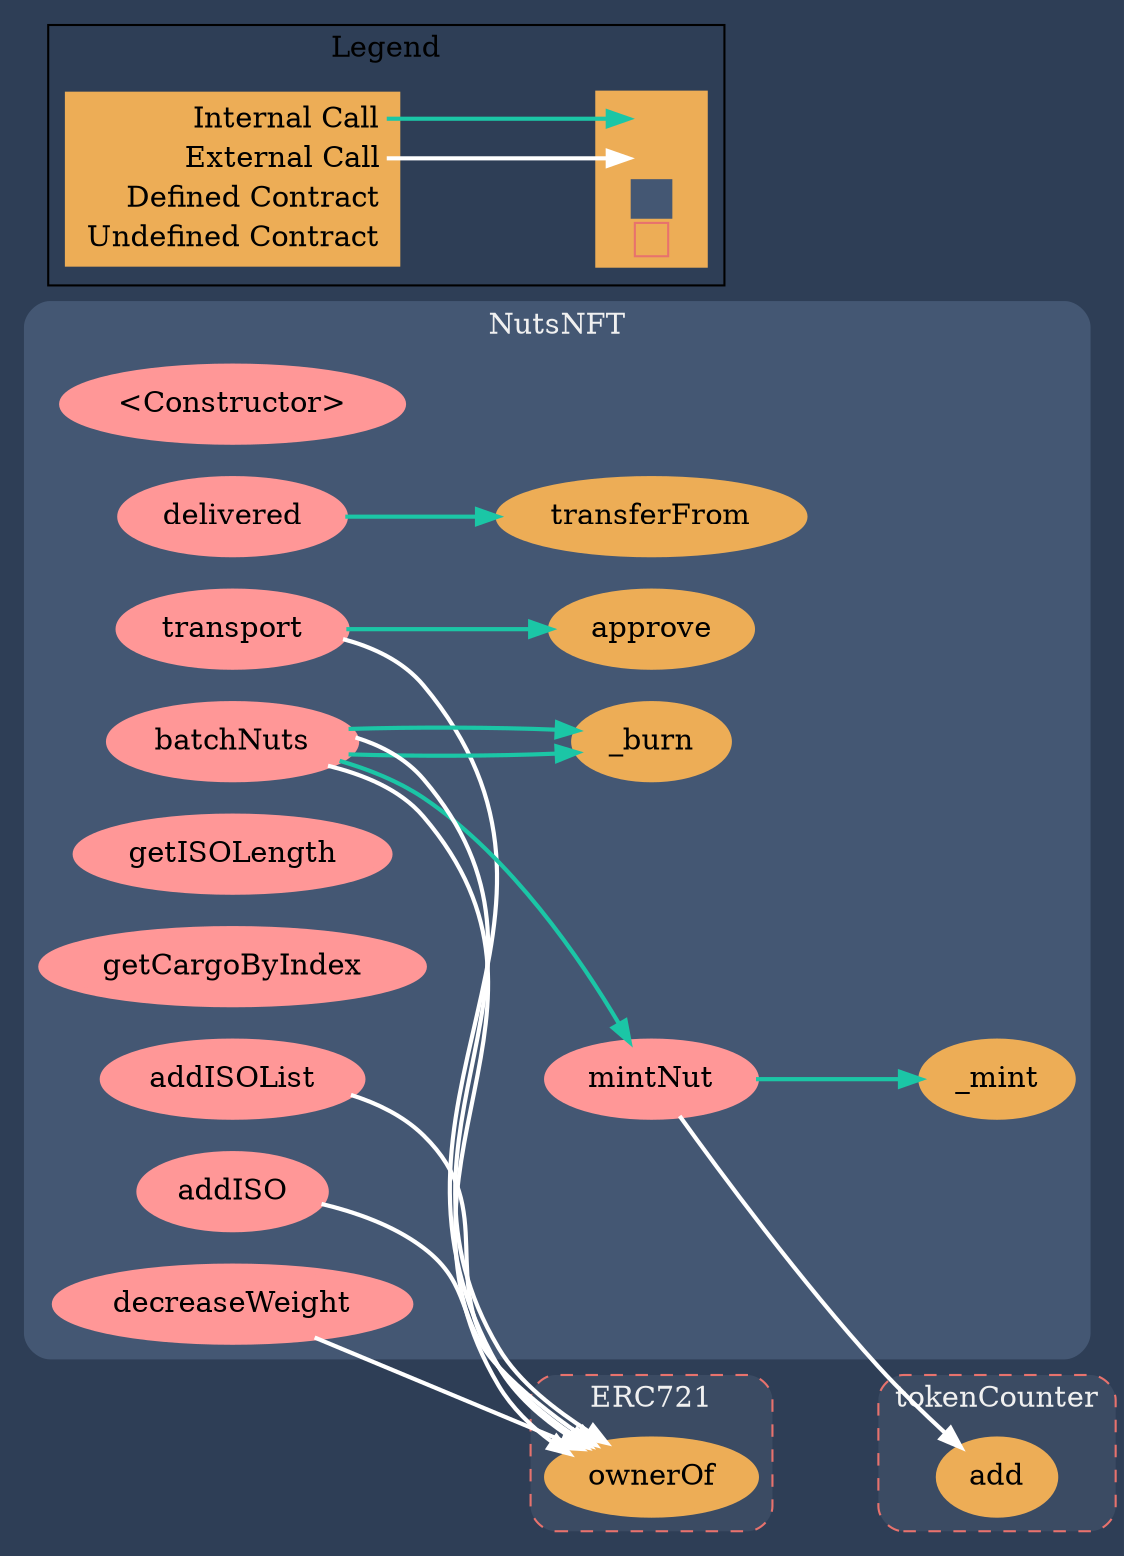 digraph G {
  graph [ ratio = "auto", page = "100", compound =true, bgcolor = "#2e3e56" ];
  node [ style = "filled", fillcolor = "#edad56", color = "#edad56", penwidth =3 ];
  edge [ color = "#fcfcfc", penwidth =2, fontname = "helvetica Neue Ultra Light" ];
subgraph "clusterNutsNFT" {
  graph [ label = "NutsNFT", color = "#445773", fontcolor = "#f0f0f0", style = "rounded", bgcolor = "#445773" ];
  "NutsNFT.<Constructor>" [ label = "<Constructor>", color = "#FF9797", fillcolor = "#FF9797" ];
  "NutsNFT.mintNut" [ label = "mintNut", color = "#FF9797", fillcolor = "#FF9797" ];
  "NutsNFT.decreaseWeight" [ label = "decreaseWeight", color = "#FF9797", fillcolor = "#FF9797" ];
  "NutsNFT.addISOList" [ label = "addISOList", color = "#FF9797", fillcolor = "#FF9797" ];
  "NutsNFT.addISO" [ label = "addISO", color = "#FF9797", fillcolor = "#FF9797" ];
  "NutsNFT.getISOLength" [ label = "getISOLength", color = "#FF9797", fillcolor = "#FF9797" ];
  "NutsNFT.getCargoByIndex" [ label = "getCargoByIndex", color = "#FF9797", fillcolor = "#FF9797" ];
  "NutsNFT.transport" [ label = "transport", color = "#FF9797", fillcolor = "#FF9797" ];
  "NutsNFT.delivered" [ label = "delivered", color = "#FF9797", fillcolor = "#FF9797" ];
  "NutsNFT.batchNuts" [ label = "batchNuts", color = "#FF9797", fillcolor = "#FF9797" ];
  "NutsNFT._mint" [ label = "_mint" ];
  "NutsNFT.approve" [ label = "approve" ];
  "NutsNFT.transferFrom" [ label = "transferFrom" ];
  "NutsNFT._burn" [ label = "_burn" ];
}

subgraph "clustertokenCounter" {
  graph [ label = "tokenCounter", color = "#e8726d", fontcolor = "#f0f0f0", style = "rounded,dashed", bgcolor = "#3b4b63" ];
  "tokenCounter.add" [ label = "add" ];
}

subgraph "clusterERC721" {
  graph [ label = "ERC721", color = "#e8726d", fontcolor = "#f0f0f0", style = "rounded,dashed", bgcolor = "#3b4b63" ];
  "ERC721.ownerOf" [ label = "ownerOf" ];
}

  "NutsNFT.mintNut";
  "tokenCounter.add";
  "NutsNFT._mint";
  "NutsNFT.decreaseWeight";
  "ERC721.ownerOf";
  "NutsNFT.addISOList";
  "NutsNFT.addISO";
  "NutsNFT.transport";
  "NutsNFT.approve";
  "NutsNFT.delivered";
  "NutsNFT.transferFrom";
  "NutsNFT.batchNuts";
  "NutsNFT._burn";
  "NutsNFT.mintNut" -> "tokenCounter.add" [ color = "white" ];
  "NutsNFT.mintNut" -> "NutsNFT._mint" [ color = "#1bc6a6" ];
  "NutsNFT.decreaseWeight" -> "ERC721.ownerOf" [ color = "white" ];
  "NutsNFT.addISOList" -> "ERC721.ownerOf" [ color = "white" ];
  "NutsNFT.addISO" -> "ERC721.ownerOf" [ color = "white" ];
  "NutsNFT.transport" -> "ERC721.ownerOf" [ color = "white" ];
  "NutsNFT.transport" -> "NutsNFT.approve" [ color = "#1bc6a6" ];
  "NutsNFT.delivered" -> "NutsNFT.transferFrom" [ color = "#1bc6a6" ];
  "NutsNFT.batchNuts" -> "ERC721.ownerOf" [ color = "white" ];
  "NutsNFT.batchNuts" -> "ERC721.ownerOf" [ color = "white" ];
  "NutsNFT.batchNuts" -> "NutsNFT._burn" [ color = "#1bc6a6" ];
  "NutsNFT.batchNuts" -> "NutsNFT._burn" [ color = "#1bc6a6" ];
  "NutsNFT.batchNuts" -> "NutsNFT.mintNut" [ color = "#1bc6a6" ];


rankdir=LR
node [shape=plaintext]
subgraph cluster_01 { 
label = "Legend";
key [label=<<table border="0" cellpadding="2" cellspacing="0" cellborder="0">
  <tr><td align="right" port="i1">Internal Call</td></tr>
  <tr><td align="right" port="i2">External Call</td></tr>
  <tr><td align="right" port="i3">Defined Contract</td></tr>
  <tr><td align="right" port="i4">Undefined Contract</td></tr>
  </table>>]
key2 [label=<<table border="0" cellpadding="2" cellspacing="0" cellborder="0">
  <tr><td port="i1">&nbsp;&nbsp;&nbsp;</td></tr>
  <tr><td port="i2">&nbsp;&nbsp;&nbsp;</td></tr>
  <tr><td port="i3" bgcolor="#445773">&nbsp;&nbsp;&nbsp;</td></tr>
  <tr><td port="i4">
    <table border="1" cellborder="0" cellspacing="0" cellpadding="7" color="#e8726d">
      <tr>
       <td></td>
      </tr>
     </table>
  </td></tr>
  </table>>]
key:i1:e -> key2:i1:w [color="#1bc6a6"]
key:i2:e -> key2:i2:w [color="white"]
}
}
